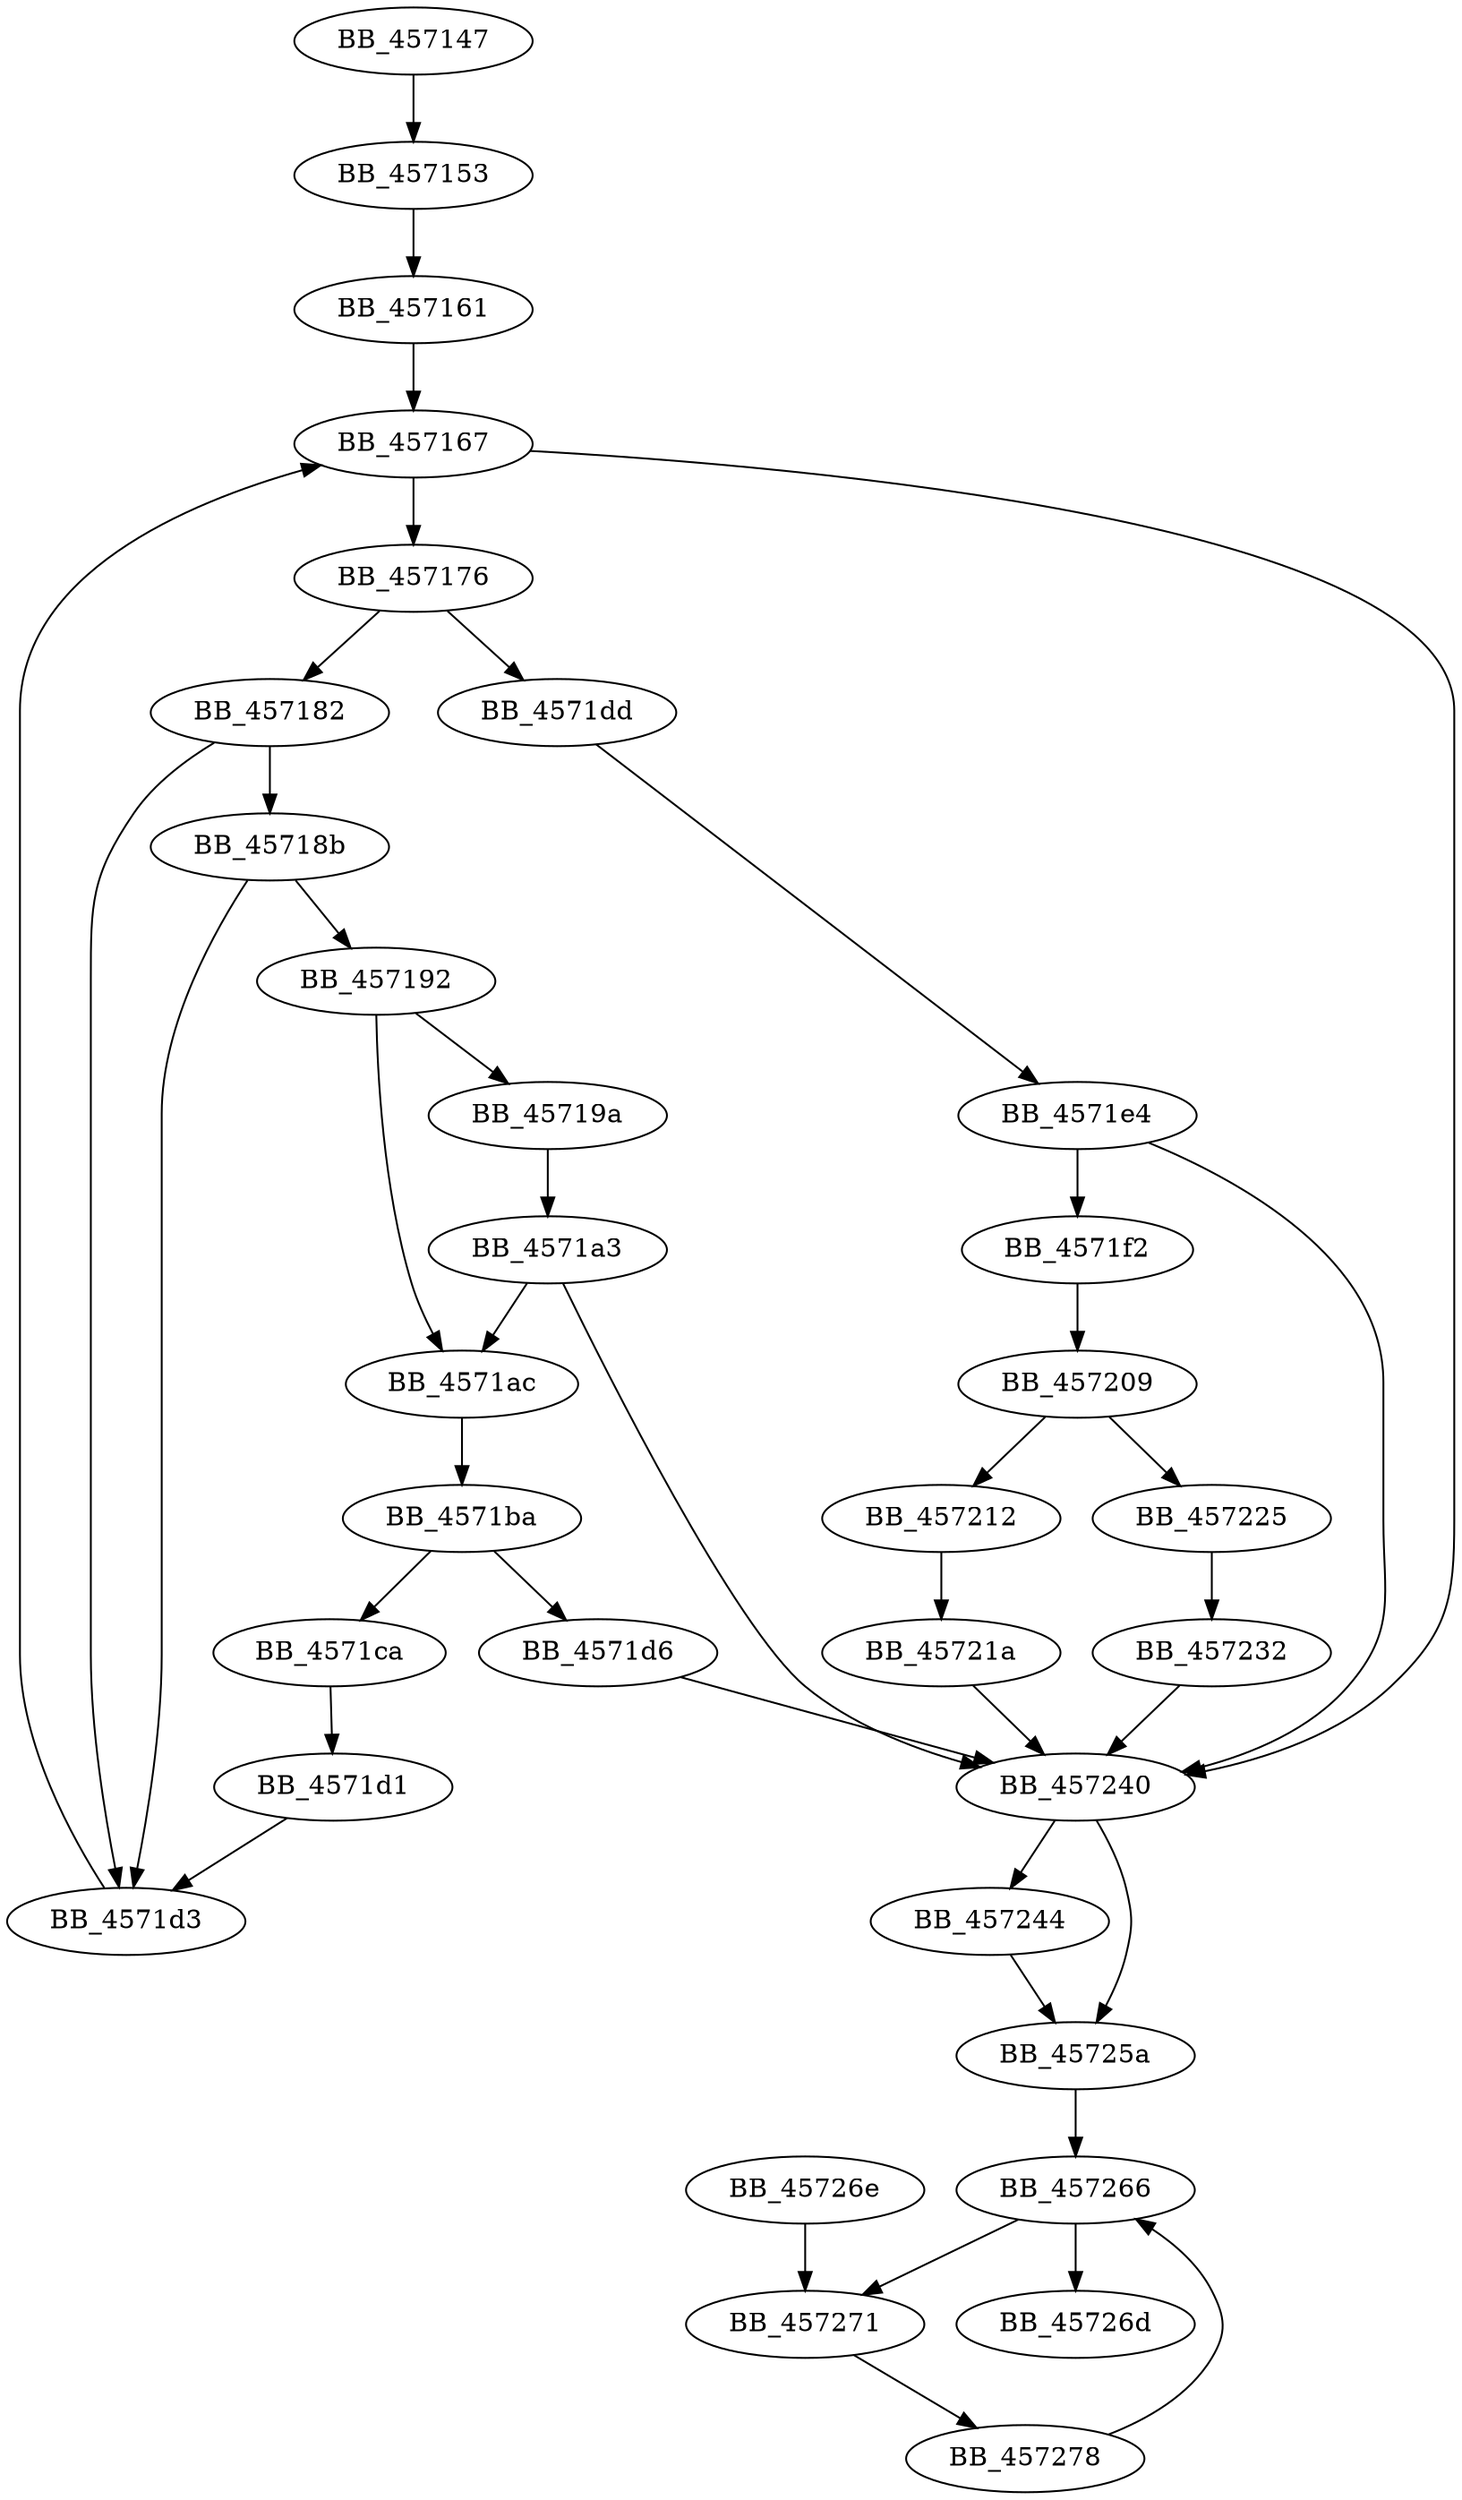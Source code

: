 DiGraph sub_457147{
BB_457147->BB_457153
BB_457153->BB_457161
BB_457161->BB_457167
BB_457167->BB_457176
BB_457167->BB_457240
BB_457176->BB_457182
BB_457176->BB_4571dd
BB_457182->BB_45718b
BB_457182->BB_4571d3
BB_45718b->BB_457192
BB_45718b->BB_4571d3
BB_457192->BB_45719a
BB_457192->BB_4571ac
BB_45719a->BB_4571a3
BB_4571a3->BB_4571ac
BB_4571a3->BB_457240
BB_4571ac->BB_4571ba
BB_4571ba->BB_4571ca
BB_4571ba->BB_4571d6
BB_4571ca->BB_4571d1
BB_4571d1->BB_4571d3
BB_4571d3->BB_457167
BB_4571d6->BB_457240
BB_4571dd->BB_4571e4
BB_4571e4->BB_4571f2
BB_4571e4->BB_457240
BB_4571f2->BB_457209
BB_457209->BB_457212
BB_457209->BB_457225
BB_457212->BB_45721a
BB_45721a->BB_457240
BB_457225->BB_457232
BB_457232->BB_457240
BB_457240->BB_457244
BB_457240->BB_45725a
BB_457244->BB_45725a
BB_45725a->BB_457266
BB_457266->BB_45726d
BB_457266->BB_457271
BB_45726e->BB_457271
BB_457271->BB_457278
BB_457278->BB_457266
}
